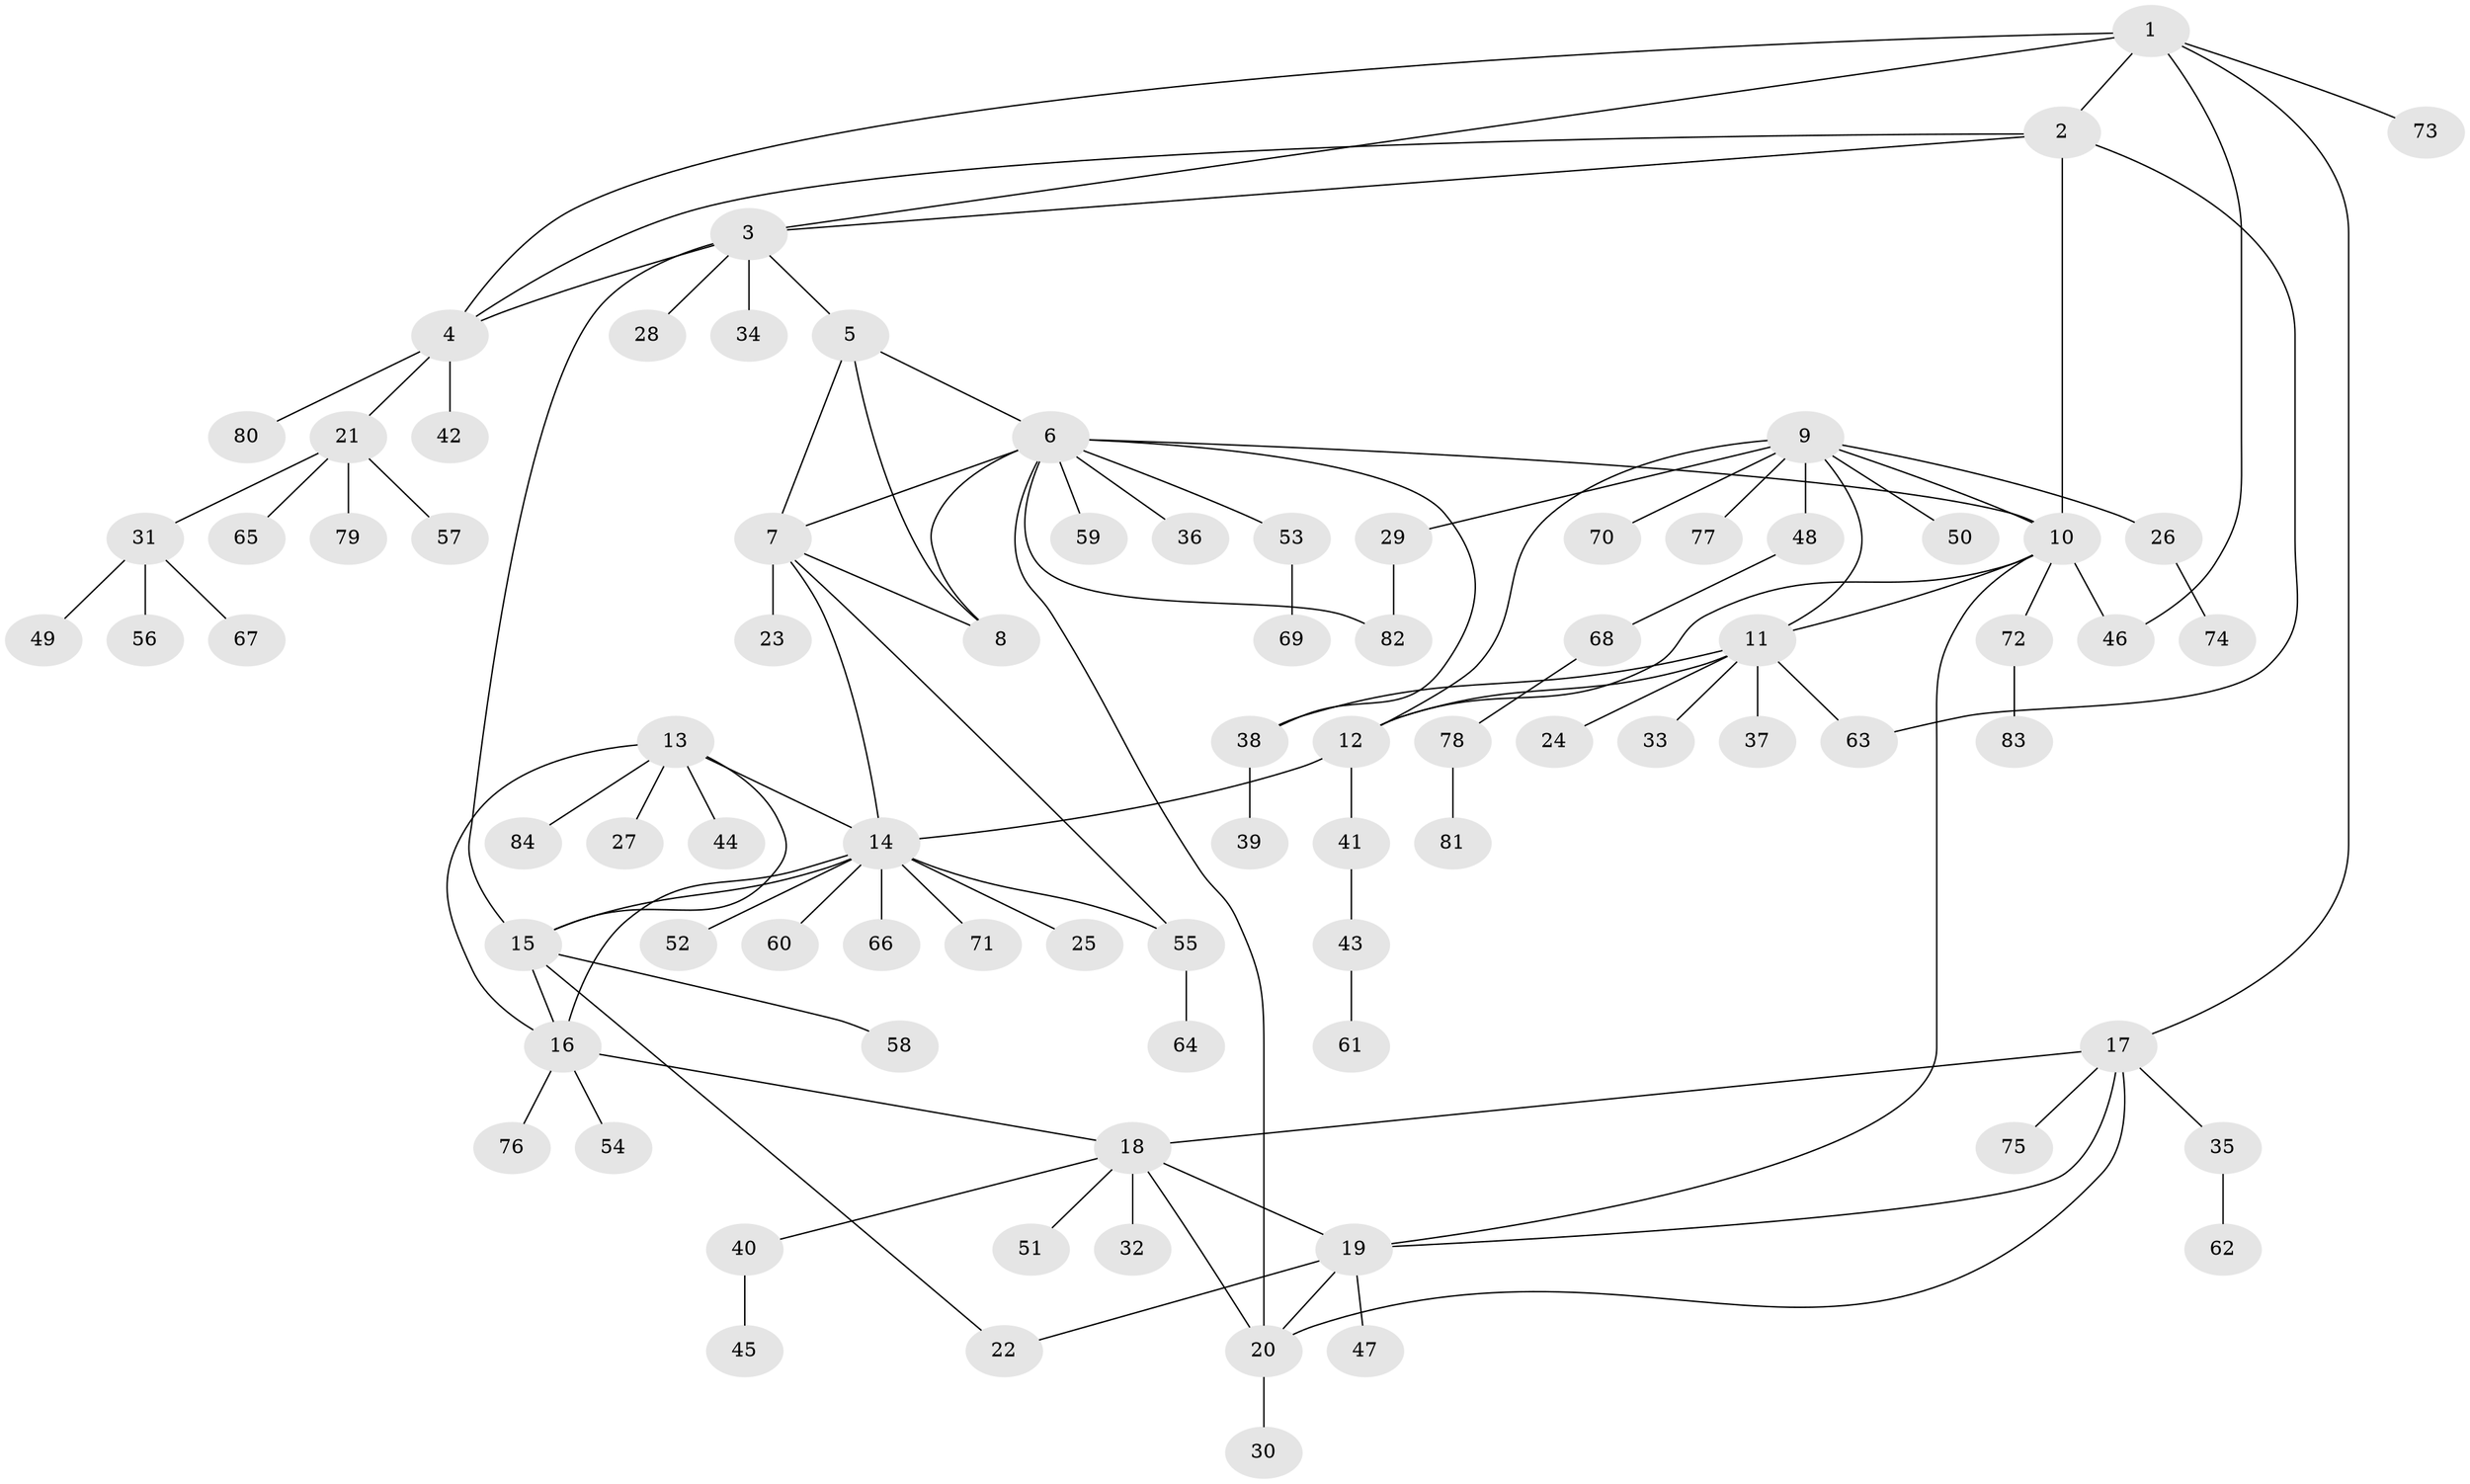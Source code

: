 // Generated by graph-tools (version 1.1) at 2025/15/03/09/25 04:15:53]
// undirected, 84 vertices, 110 edges
graph export_dot {
graph [start="1"]
  node [color=gray90,style=filled];
  1;
  2;
  3;
  4;
  5;
  6;
  7;
  8;
  9;
  10;
  11;
  12;
  13;
  14;
  15;
  16;
  17;
  18;
  19;
  20;
  21;
  22;
  23;
  24;
  25;
  26;
  27;
  28;
  29;
  30;
  31;
  32;
  33;
  34;
  35;
  36;
  37;
  38;
  39;
  40;
  41;
  42;
  43;
  44;
  45;
  46;
  47;
  48;
  49;
  50;
  51;
  52;
  53;
  54;
  55;
  56;
  57;
  58;
  59;
  60;
  61;
  62;
  63;
  64;
  65;
  66;
  67;
  68;
  69;
  70;
  71;
  72;
  73;
  74;
  75;
  76;
  77;
  78;
  79;
  80;
  81;
  82;
  83;
  84;
  1 -- 2;
  1 -- 3;
  1 -- 4;
  1 -- 17;
  1 -- 46;
  1 -- 73;
  2 -- 3;
  2 -- 4;
  2 -- 10;
  2 -- 63;
  3 -- 4;
  3 -- 5;
  3 -- 15;
  3 -- 28;
  3 -- 34;
  4 -- 21;
  4 -- 42;
  4 -- 80;
  5 -- 6;
  5 -- 7;
  5 -- 8;
  6 -- 7;
  6 -- 8;
  6 -- 10;
  6 -- 20;
  6 -- 36;
  6 -- 38;
  6 -- 53;
  6 -- 59;
  6 -- 82;
  7 -- 8;
  7 -- 14;
  7 -- 23;
  7 -- 55;
  9 -- 10;
  9 -- 11;
  9 -- 12;
  9 -- 26;
  9 -- 29;
  9 -- 48;
  9 -- 50;
  9 -- 70;
  9 -- 77;
  10 -- 11;
  10 -- 12;
  10 -- 19;
  10 -- 46;
  10 -- 72;
  11 -- 12;
  11 -- 24;
  11 -- 33;
  11 -- 37;
  11 -- 38;
  11 -- 63;
  12 -- 14;
  12 -- 41;
  13 -- 14;
  13 -- 15;
  13 -- 16;
  13 -- 27;
  13 -- 44;
  13 -- 84;
  14 -- 15;
  14 -- 16;
  14 -- 25;
  14 -- 52;
  14 -- 55;
  14 -- 60;
  14 -- 66;
  14 -- 71;
  15 -- 16;
  15 -- 22;
  15 -- 58;
  16 -- 18;
  16 -- 54;
  16 -- 76;
  17 -- 18;
  17 -- 19;
  17 -- 20;
  17 -- 35;
  17 -- 75;
  18 -- 19;
  18 -- 20;
  18 -- 32;
  18 -- 40;
  18 -- 51;
  19 -- 20;
  19 -- 22;
  19 -- 47;
  20 -- 30;
  21 -- 31;
  21 -- 57;
  21 -- 65;
  21 -- 79;
  26 -- 74;
  29 -- 82;
  31 -- 49;
  31 -- 56;
  31 -- 67;
  35 -- 62;
  38 -- 39;
  40 -- 45;
  41 -- 43;
  43 -- 61;
  48 -- 68;
  53 -- 69;
  55 -- 64;
  68 -- 78;
  72 -- 83;
  78 -- 81;
}
